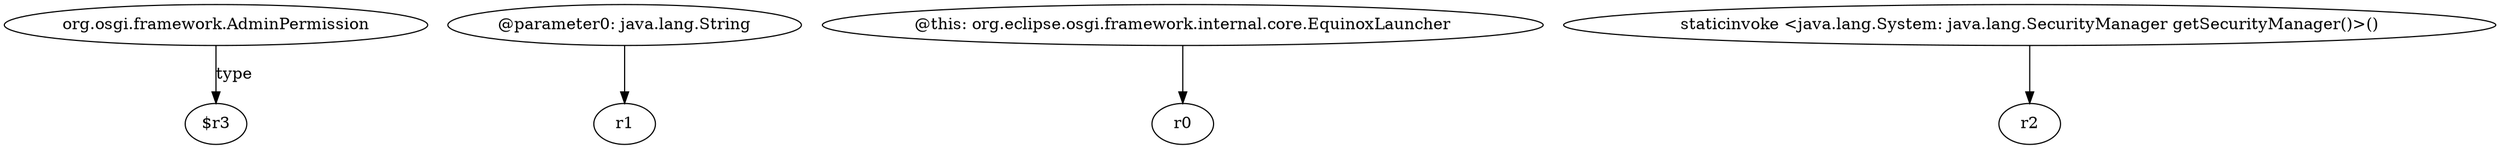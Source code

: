 digraph g {
0[label="org.osgi.framework.AdminPermission"]
1[label="$r3"]
0->1[label="type"]
2[label="@parameter0: java.lang.String"]
3[label="r1"]
2->3[label=""]
4[label="@this: org.eclipse.osgi.framework.internal.core.EquinoxLauncher"]
5[label="r0"]
4->5[label=""]
6[label="staticinvoke <java.lang.System: java.lang.SecurityManager getSecurityManager()>()"]
7[label="r2"]
6->7[label=""]
}